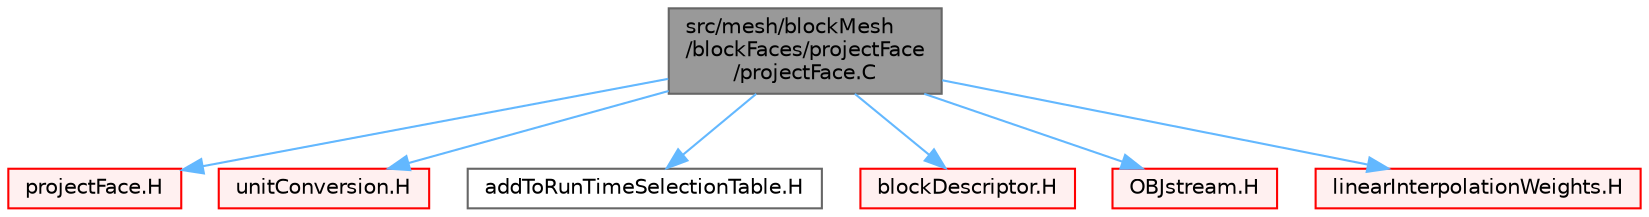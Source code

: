 digraph "src/mesh/blockMesh/blockFaces/projectFace/projectFace.C"
{
 // LATEX_PDF_SIZE
  bgcolor="transparent";
  edge [fontname=Helvetica,fontsize=10,labelfontname=Helvetica,labelfontsize=10];
  node [fontname=Helvetica,fontsize=10,shape=box,height=0.2,width=0.4];
  Node1 [id="Node000001",label="src/mesh/blockMesh\l/blockFaces/projectFace\l/projectFace.C",height=0.2,width=0.4,color="gray40", fillcolor="grey60", style="filled", fontcolor="black",tooltip=" "];
  Node1 -> Node2 [id="edge1_Node000001_Node000002",color="steelblue1",style="solid",tooltip=" "];
  Node2 [id="Node000002",label="projectFace.H",height=0.2,width=0.4,color="red", fillcolor="#FFF0F0", style="filled",URL="$projectFace_8H.html",tooltip=" "];
  Node1 -> Node241 [id="edge2_Node000001_Node000241",color="steelblue1",style="solid",tooltip=" "];
  Node241 [id="Node000241",label="unitConversion.H",height=0.2,width=0.4,color="red", fillcolor="#FFF0F0", style="filled",URL="$unitConversion_8H.html",tooltip="Unit conversion functions."];
  Node1 -> Node243 [id="edge3_Node000001_Node000243",color="steelblue1",style="solid",tooltip=" "];
  Node243 [id="Node000243",label="addToRunTimeSelectionTable.H",height=0.2,width=0.4,color="grey40", fillcolor="white", style="filled",URL="$addToRunTimeSelectionTable_8H.html",tooltip="Macros for easy insertion into run-time selection tables."];
  Node1 -> Node244 [id="edge4_Node000001_Node000244",color="steelblue1",style="solid",tooltip=" "];
  Node244 [id="Node000244",label="blockDescriptor.H",height=0.2,width=0.4,color="red", fillcolor="#FFF0F0", style="filled",URL="$blockDescriptor_8H.html",tooltip=" "];
  Node1 -> Node267 [id="edge5_Node000001_Node000267",color="steelblue1",style="solid",tooltip=" "];
  Node267 [id="Node000267",label="OBJstream.H",height=0.2,width=0.4,color="red", fillcolor="#FFF0F0", style="filled",URL="$OBJstream_8H.html",tooltip=" "];
  Node1 -> Node282 [id="edge6_Node000001_Node000282",color="steelblue1",style="solid",tooltip=" "];
  Node282 [id="Node000282",label="linearInterpolationWeights.H",height=0.2,width=0.4,color="red", fillcolor="#FFF0F0", style="filled",URL="$linearInterpolationWeights_8H.html",tooltip=" "];
}
